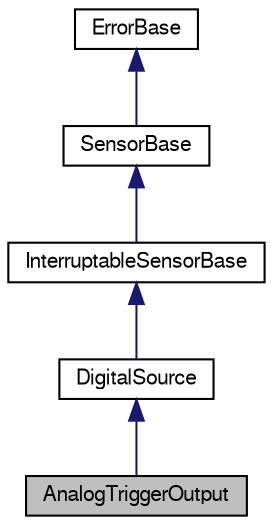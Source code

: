 digraph "AnalogTriggerOutput"
{
  bgcolor="transparent";
  edge [fontname="FreeSans",fontsize="10",labelfontname="FreeSans",labelfontsize="10"];
  node [fontname="FreeSans",fontsize="10",shape=record];
  Node1 [label="AnalogTriggerOutput",height=0.2,width=0.4,color="black", fillcolor="grey75", style="filled" fontcolor="black"];
  Node2 -> Node1 [dir="back",color="midnightblue",fontsize="10",style="solid",fontname="FreeSans"];
  Node2 [label="DigitalSource",height=0.2,width=0.4,color="black",URL="$class_digital_source.html"];
  Node3 -> Node2 [dir="back",color="midnightblue",fontsize="10",style="solid",fontname="FreeSans"];
  Node3 [label="InterruptableSensorBase",height=0.2,width=0.4,color="black",URL="$class_interruptable_sensor_base.html"];
  Node4 -> Node3 [dir="back",color="midnightblue",fontsize="10",style="solid",fontname="FreeSans"];
  Node4 [label="SensorBase",height=0.2,width=0.4,color="black",URL="$class_sensor_base.html"];
  Node5 -> Node4 [dir="back",color="midnightblue",fontsize="10",style="solid",fontname="FreeSans"];
  Node5 [label="ErrorBase",height=0.2,width=0.4,color="black",URL="$class_error_base.html"];
}
